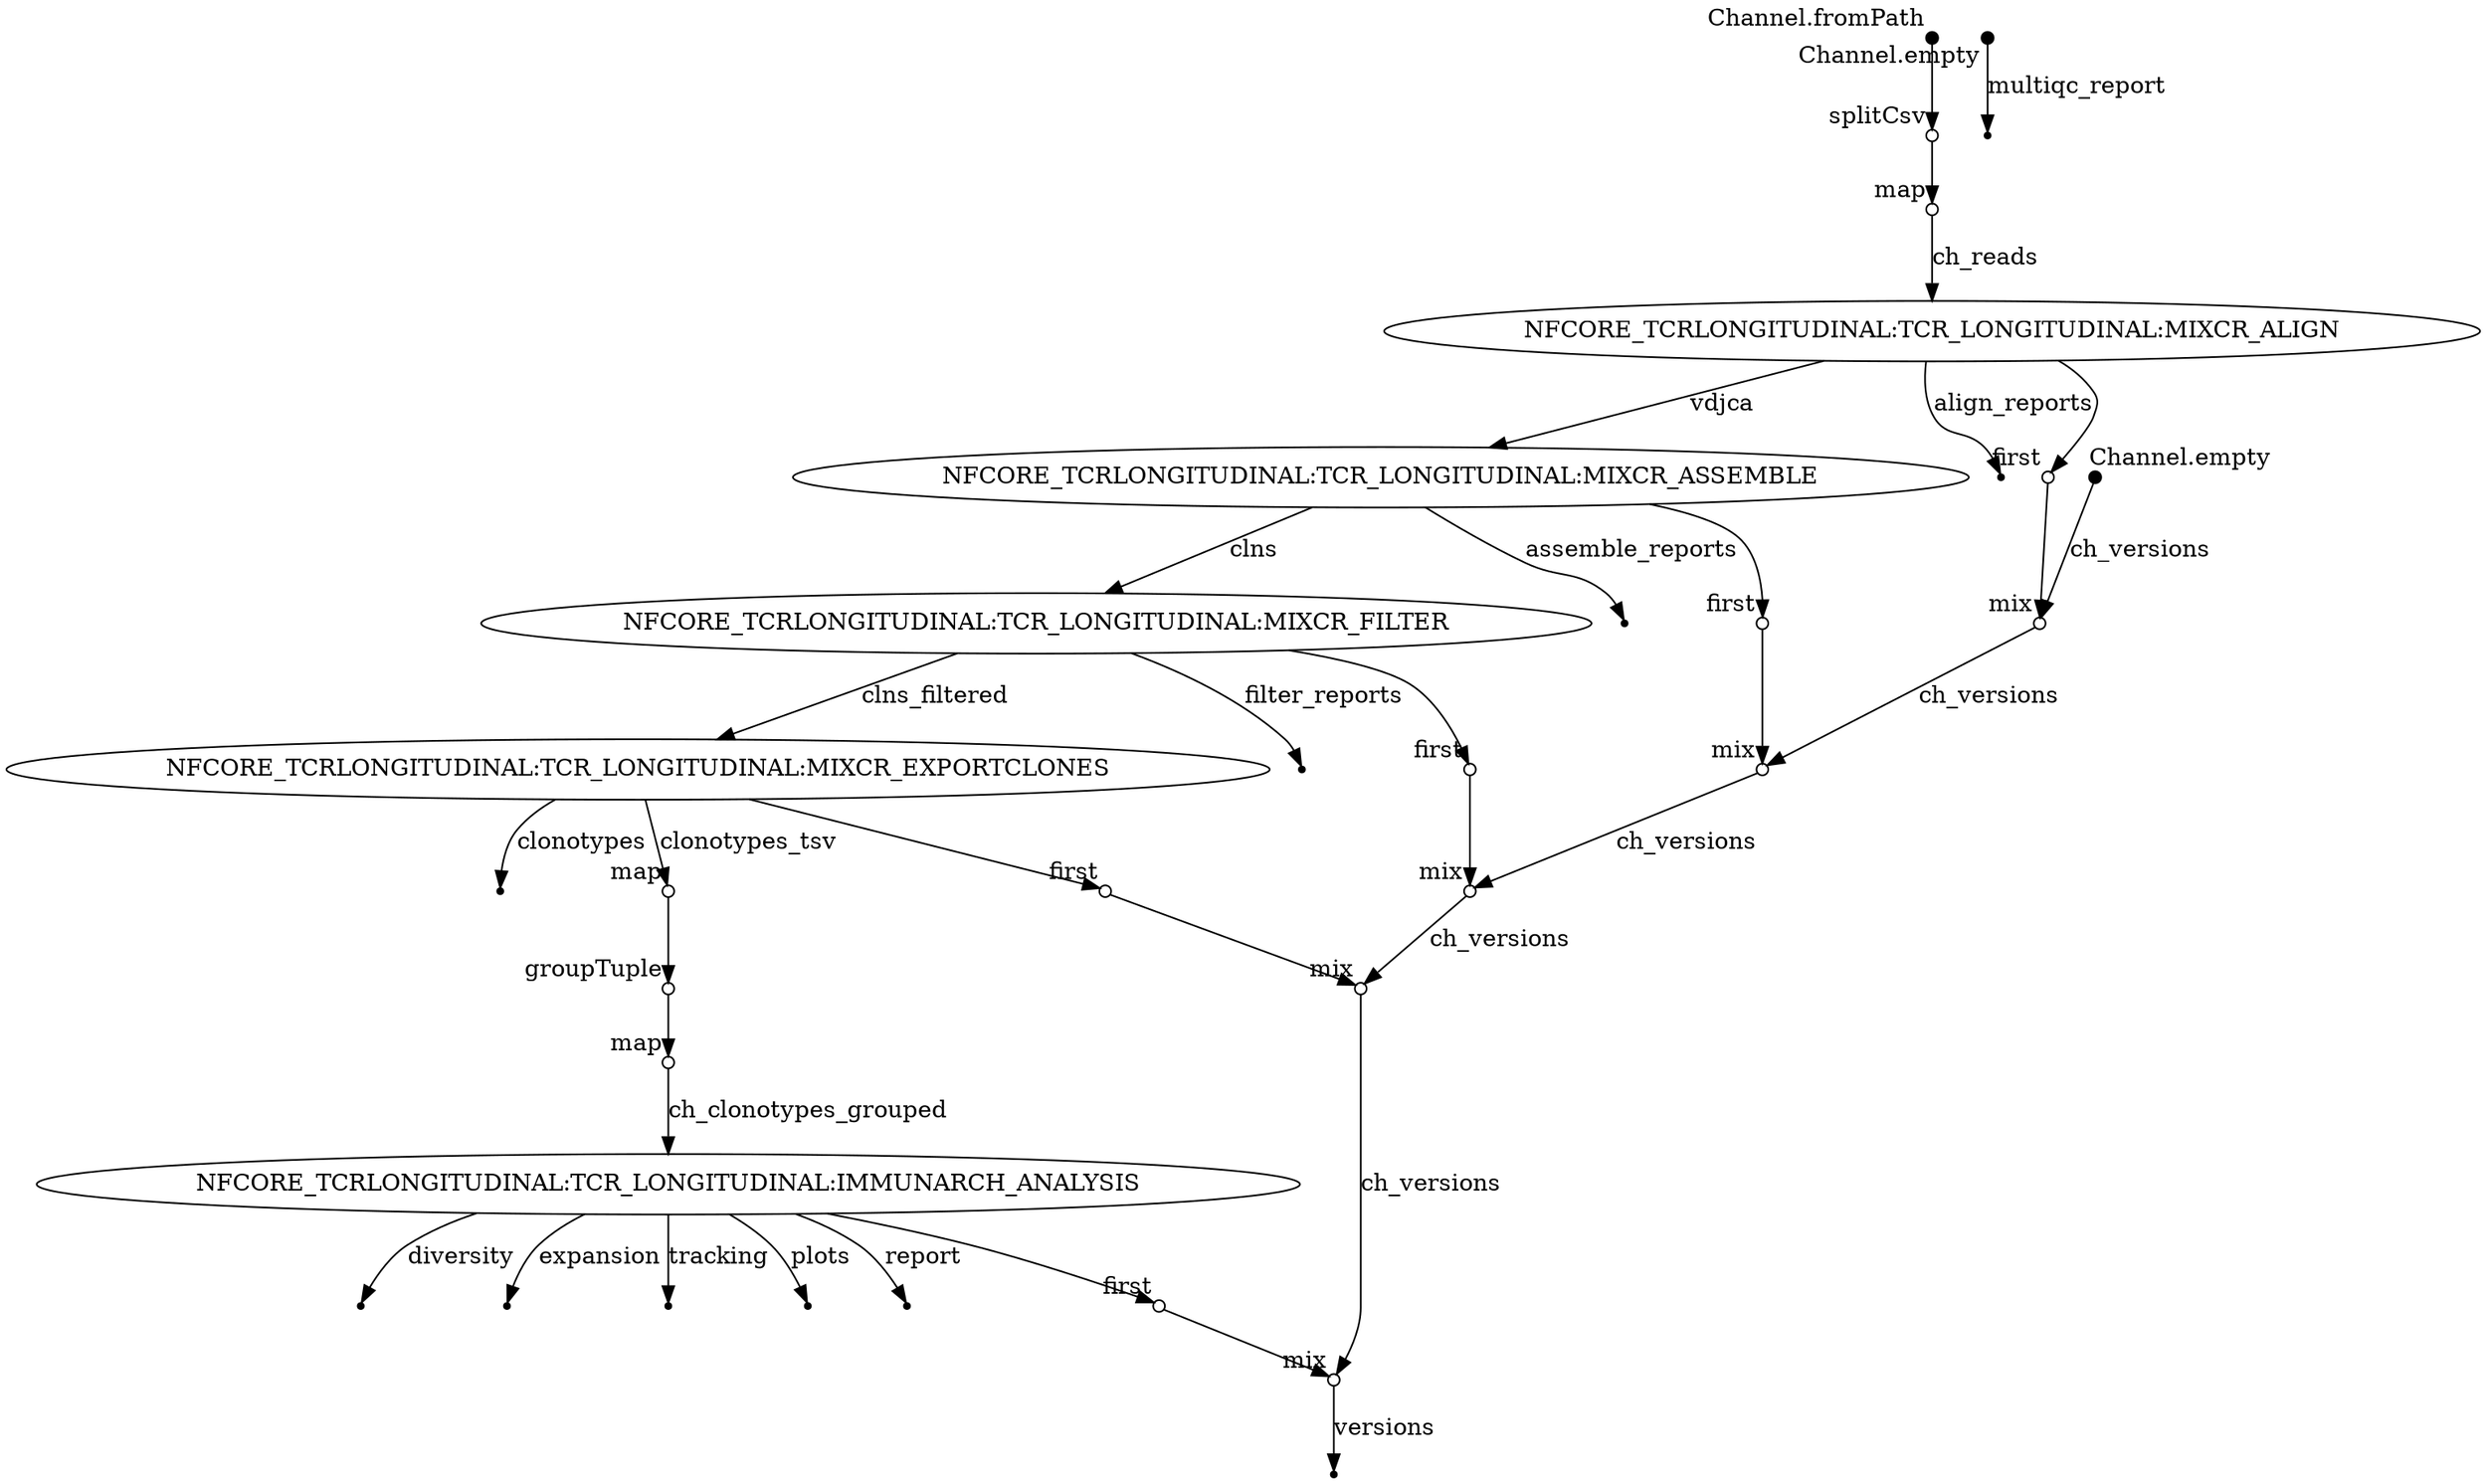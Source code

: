 digraph "pipeline_dag_20250709_234023" {
rankdir=TB;
v0 [shape=point,label="",fixedsize=true,width=0.1,xlabel="Channel.fromPath"];
v1 [shape=circle,label="",fixedsize=true,width=0.1,xlabel="splitCsv"];
v0 -> v1;

v1 [shape=circle,label="",fixedsize=true,width=0.1,xlabel="splitCsv"];
v2 [shape=circle,label="",fixedsize=true,width=0.1,xlabel="map"];
v1 -> v2;

v2 [shape=circle,label="",fixedsize=true,width=0.1,xlabel="map"];
v4 [label="NFCORE_TCRLONGITUDINAL:TCR_LONGITUDINAL:MIXCR_ALIGN"];
v2 -> v4 [label="ch_reads"];

v3 [shape=point,label="",fixedsize=true,width=0.1,xlabel="Channel.empty"];
v7 [shape=circle,label="",fixedsize=true,width=0.1,xlabel="mix"];
v3 -> v7 [label="ch_versions"];

v4 [label="NFCORE_TCRLONGITUDINAL:TCR_LONGITUDINAL:MIXCR_ALIGN"];
v8 [label="NFCORE_TCRLONGITUDINAL:TCR_LONGITUDINAL:MIXCR_ASSEMBLE"];
v4 -> v8 [label="vdjca"];

v4 [label="NFCORE_TCRLONGITUDINAL:TCR_LONGITUDINAL:MIXCR_ALIGN"];
v5 [shape=point];
v4 -> v5 [label="align_reports"];

v4 [label="NFCORE_TCRLONGITUDINAL:TCR_LONGITUDINAL:MIXCR_ALIGN"];
v6 [shape=circle,label="",fixedsize=true,width=0.1,xlabel="first"];
v4 -> v6;

v6 [shape=circle,label="",fixedsize=true,width=0.1,xlabel="first"];
v7 [shape=circle,label="",fixedsize=true,width=0.1,xlabel="mix"];
v6 -> v7;

v7 [shape=circle,label="",fixedsize=true,width=0.1,xlabel="mix"];
v11 [shape=circle,label="",fixedsize=true,width=0.1,xlabel="mix"];
v7 -> v11 [label="ch_versions"];

v8 [label="NFCORE_TCRLONGITUDINAL:TCR_LONGITUDINAL:MIXCR_ASSEMBLE"];
v12 [label="NFCORE_TCRLONGITUDINAL:TCR_LONGITUDINAL:MIXCR_FILTER"];
v8 -> v12 [label="clns"];

v8 [label="NFCORE_TCRLONGITUDINAL:TCR_LONGITUDINAL:MIXCR_ASSEMBLE"];
v9 [shape=point];
v8 -> v9 [label="assemble_reports"];

v8 [label="NFCORE_TCRLONGITUDINAL:TCR_LONGITUDINAL:MIXCR_ASSEMBLE"];
v10 [shape=circle,label="",fixedsize=true,width=0.1,xlabel="first"];
v8 -> v10;

v10 [shape=circle,label="",fixedsize=true,width=0.1,xlabel="first"];
v11 [shape=circle,label="",fixedsize=true,width=0.1,xlabel="mix"];
v10 -> v11;

v11 [shape=circle,label="",fixedsize=true,width=0.1,xlabel="mix"];
v15 [shape=circle,label="",fixedsize=true,width=0.1,xlabel="mix"];
v11 -> v15 [label="ch_versions"];

v12 [label="NFCORE_TCRLONGITUDINAL:TCR_LONGITUDINAL:MIXCR_FILTER"];
v16 [label="NFCORE_TCRLONGITUDINAL:TCR_LONGITUDINAL:MIXCR_EXPORTCLONES"];
v12 -> v16 [label="clns_filtered"];

v12 [label="NFCORE_TCRLONGITUDINAL:TCR_LONGITUDINAL:MIXCR_FILTER"];
v13 [shape=point];
v12 -> v13 [label="filter_reports"];

v12 [label="NFCORE_TCRLONGITUDINAL:TCR_LONGITUDINAL:MIXCR_FILTER"];
v14 [shape=circle,label="",fixedsize=true,width=0.1,xlabel="first"];
v12 -> v14;

v14 [shape=circle,label="",fixedsize=true,width=0.1,xlabel="first"];
v15 [shape=circle,label="",fixedsize=true,width=0.1,xlabel="mix"];
v14 -> v15;

v15 [shape=circle,label="",fixedsize=true,width=0.1,xlabel="mix"];
v19 [shape=circle,label="",fixedsize=true,width=0.1,xlabel="mix"];
v15 -> v19 [label="ch_versions"];

v16 [label="NFCORE_TCRLONGITUDINAL:TCR_LONGITUDINAL:MIXCR_EXPORTCLONES"];
v17 [shape=point];
v16 -> v17 [label="clonotypes"];

v16 [label="NFCORE_TCRLONGITUDINAL:TCR_LONGITUDINAL:MIXCR_EXPORTCLONES"];
v20 [shape=circle,label="",fixedsize=true,width=0.1,xlabel="map"];
v16 -> v20 [label="clonotypes_tsv"];

v16 [label="NFCORE_TCRLONGITUDINAL:TCR_LONGITUDINAL:MIXCR_EXPORTCLONES"];
v18 [shape=circle,label="",fixedsize=true,width=0.1,xlabel="first"];
v16 -> v18;

v18 [shape=circle,label="",fixedsize=true,width=0.1,xlabel="first"];
v19 [shape=circle,label="",fixedsize=true,width=0.1,xlabel="mix"];
v18 -> v19;

v19 [shape=circle,label="",fixedsize=true,width=0.1,xlabel="mix"];
v30 [shape=circle,label="",fixedsize=true,width=0.1,xlabel="mix"];
v19 -> v30 [label="ch_versions"];

v20 [shape=circle,label="",fixedsize=true,width=0.1,xlabel="map"];
v21 [shape=circle,label="",fixedsize=true,width=0.1,xlabel="groupTuple"];
v20 -> v21;

v21 [shape=circle,label="",fixedsize=true,width=0.1,xlabel="groupTuple"];
v22 [shape=circle,label="",fixedsize=true,width=0.1,xlabel="map"];
v21 -> v22;

v22 [shape=circle,label="",fixedsize=true,width=0.1,xlabel="map"];
v23 [label="NFCORE_TCRLONGITUDINAL:TCR_LONGITUDINAL:IMMUNARCH_ANALYSIS"];
v22 -> v23 [label="ch_clonotypes_grouped"];

v23 [label="NFCORE_TCRLONGITUDINAL:TCR_LONGITUDINAL:IMMUNARCH_ANALYSIS"];
v28 [shape=point];
v23 -> v28 [label="diversity"];

v23 [label="NFCORE_TCRLONGITUDINAL:TCR_LONGITUDINAL:IMMUNARCH_ANALYSIS"];
v27 [shape=point];
v23 -> v27 [label="expansion"];

v23 [label="NFCORE_TCRLONGITUDINAL:TCR_LONGITUDINAL:IMMUNARCH_ANALYSIS"];
v26 [shape=point];
v23 -> v26 [label="tracking"];

v23 [label="NFCORE_TCRLONGITUDINAL:TCR_LONGITUDINAL:IMMUNARCH_ANALYSIS"];
v25 [shape=point];
v23 -> v25 [label="plots"];

v23 [label="NFCORE_TCRLONGITUDINAL:TCR_LONGITUDINAL:IMMUNARCH_ANALYSIS"];
v24 [shape=point];
v23 -> v24 [label="report"];

v23 [label="NFCORE_TCRLONGITUDINAL:TCR_LONGITUDINAL:IMMUNARCH_ANALYSIS"];
v29 [shape=circle,label="",fixedsize=true,width=0.1,xlabel="first"];
v23 -> v29;

v29 [shape=circle,label="",fixedsize=true,width=0.1,xlabel="first"];
v30 [shape=circle,label="",fixedsize=true,width=0.1,xlabel="mix"];
v29 -> v30;

v30 [shape=circle,label="",fixedsize=true,width=0.1,xlabel="mix"];
v31 [shape=point];
v30 -> v31 [label="versions"];

v32 [shape=point,label="",fixedsize=true,width=0.1,xlabel="Channel.empty"];
v33 [shape=point];
v32 -> v33 [label="multiqc_report"];

}
